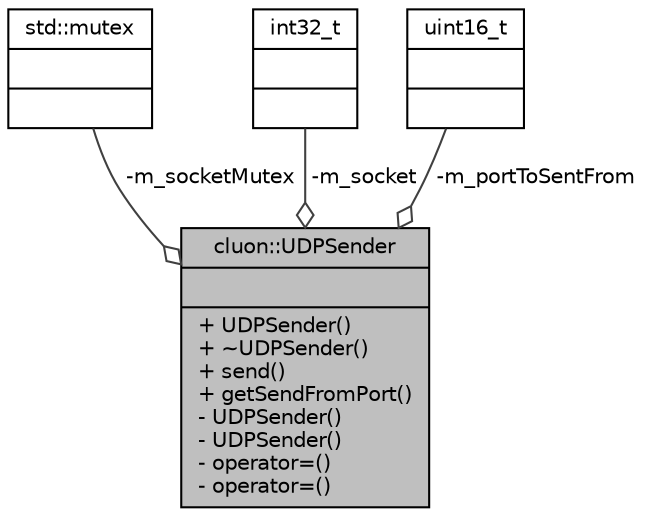 digraph "cluon::UDPSender"
{
 // LATEX_PDF_SIZE
  edge [fontname="Helvetica",fontsize="10",labelfontname="Helvetica",labelfontsize="10"];
  node [fontname="Helvetica",fontsize="10",shape=record];
  Node1 [label="{cluon::UDPSender\n||+ UDPSender()\l+ ~UDPSender()\l+ send()\l+ getSendFromPort()\l- UDPSender()\l- UDPSender()\l- operator=()\l- operator=()\l}",height=0.2,width=0.4,color="black", fillcolor="grey75", style="filled", fontcolor="black",tooltip=" "];
  Node2 -> Node1 [color="grey25",fontsize="10",style="solid",label=" -m_socketMutex" ,arrowhead="odiamond",fontname="Helvetica"];
  Node2 [label="{std::mutex\n||}",height=0.2,width=0.4,color="black", fillcolor="white", style="filled",tooltip=" "];
  Node3 -> Node1 [color="grey25",fontsize="10",style="solid",label=" -m_socket" ,arrowhead="odiamond",fontname="Helvetica"];
  Node3 [label="{int32_t\n||}",height=0.2,width=0.4,color="black", fillcolor="white", style="filled",tooltip=" "];
  Node4 -> Node1 [color="grey25",fontsize="10",style="solid",label=" -m_portToSentFrom" ,arrowhead="odiamond",fontname="Helvetica"];
  Node4 [label="{uint16_t\n||}",height=0.2,width=0.4,color="black", fillcolor="white", style="filled",tooltip=" "];
}
